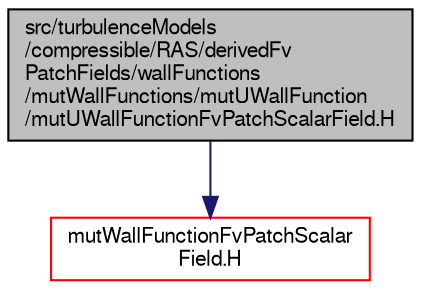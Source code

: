 digraph "src/turbulenceModels/compressible/RAS/derivedFvPatchFields/wallFunctions/mutWallFunctions/mutUWallFunction/mutUWallFunctionFvPatchScalarField.H"
{
  bgcolor="transparent";
  edge [fontname="FreeSans",fontsize="10",labelfontname="FreeSans",labelfontsize="10"];
  node [fontname="FreeSans",fontsize="10",shape=record];
  Node0 [label="src/turbulenceModels\l/compressible/RAS/derivedFv\lPatchFields/wallFunctions\l/mutWallFunctions/mutUWallFunction\l/mutUWallFunctionFvPatchScalarField.H",height=0.2,width=0.4,color="black", fillcolor="grey75", style="filled", fontcolor="black"];
  Node0 -> Node1 [color="midnightblue",fontsize="10",style="solid",fontname="FreeSans"];
  Node1 [label="mutWallFunctionFvPatchScalar\lField.H",height=0.2,width=0.4,color="red",URL="$a17240.html"];
}
